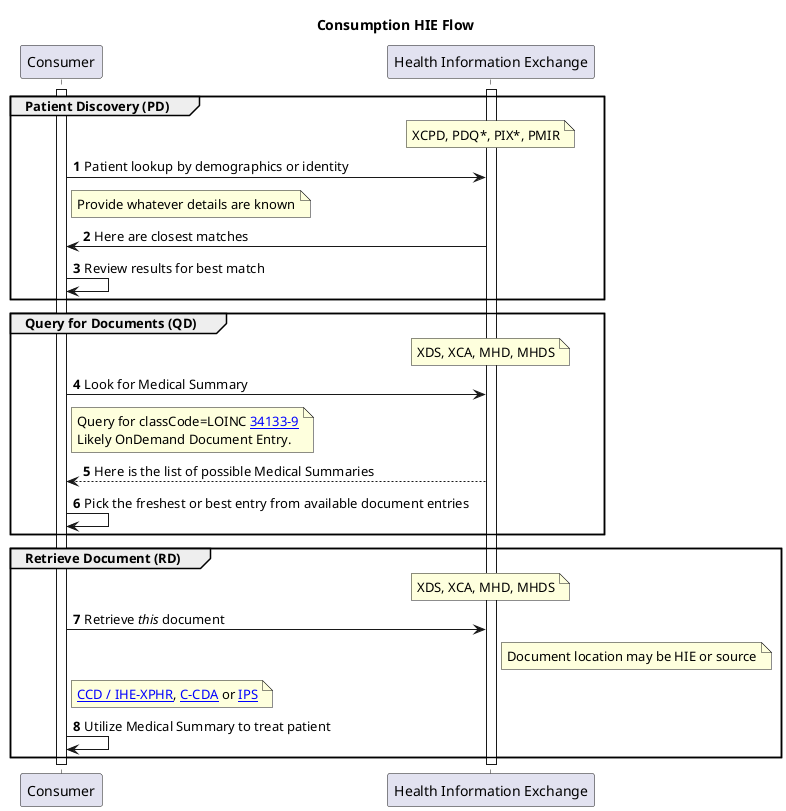 @startuml
skinparam svgDimensionStyle false
title Consumption HIE Flow
participant "Consumer" as Consumer
participant "Health Information Exchange" as HIE [[https://profiles.ihe.net/ITI/HIE-Whitepaper/index.html HIE-Whitepaper]]
autonumber
activate Consumer
activate HIE

group Patient Discovery (PD)
note over HIE:  XCPD, PDQ*, PIX*, PMIR
Consumer -> HIE: Patient lookup by demographics or identity
Note right of Consumer: Provide whatever details are known
Consumer <- HIE: Here are closest matches
Consumer -> Consumer: Review results for best match
end group

group Query for Documents (QD)
note over HIE:  XDS, XCA, MHD, MHDS
Consumer -> HIE: Look for Medical Summary
Note right of Consumer: Query for classCode=LOINC [[https://loinc.org/34133-9/ 34133-9]]\nLikely OnDemand Document Entry.
Consumer <-- HIE: Here is the list of possible Medical Summaries
Consumer -> Consumer: Pick the freshest or best entry from available document entries
end group

group Retrieve Document (RD)
note over HIE:  XDS, XCA, MHD, MHDS
Consumer -> HIE: Retrieve //this// document
note right of HIE: Document location may be HIE or source
Note right of Consumer: [[https://www.ihe.net/uploadedFiles/Documents/PCC/IHE_PCC_TF_Vol1.pdf#nameddest=4_Exchange_of_Personal_Health_R CCD / IHE-XPHR]], [[https://www.hl7.org/ccdasearch/ C-CDA]] or [[https://hl7.org/fhir/uv/ips/ IPS]]
Consumer -> Consumer: Utilize Medical Summary to treat patient
end group

deactivate HIE
deactivate Consumer

@enduml

